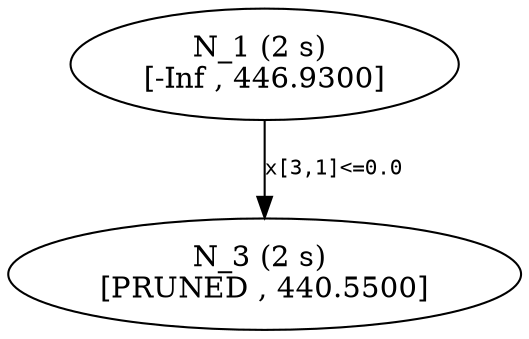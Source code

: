 ## dot -Tpdf thisfile > thisfile.pdf 

digraph Branching_Tree {
	edge[fontname = "Courier", fontsize = 10];
	n1 [label= "N_1 (2 s) \n[-Inf , 446.9300]"];
	n3 [label= "N_3 (2 s) \n[PRUNED , 440.5500]"];
	n1 -> n3 [label= "x[3,1]<=0.0"];
}
